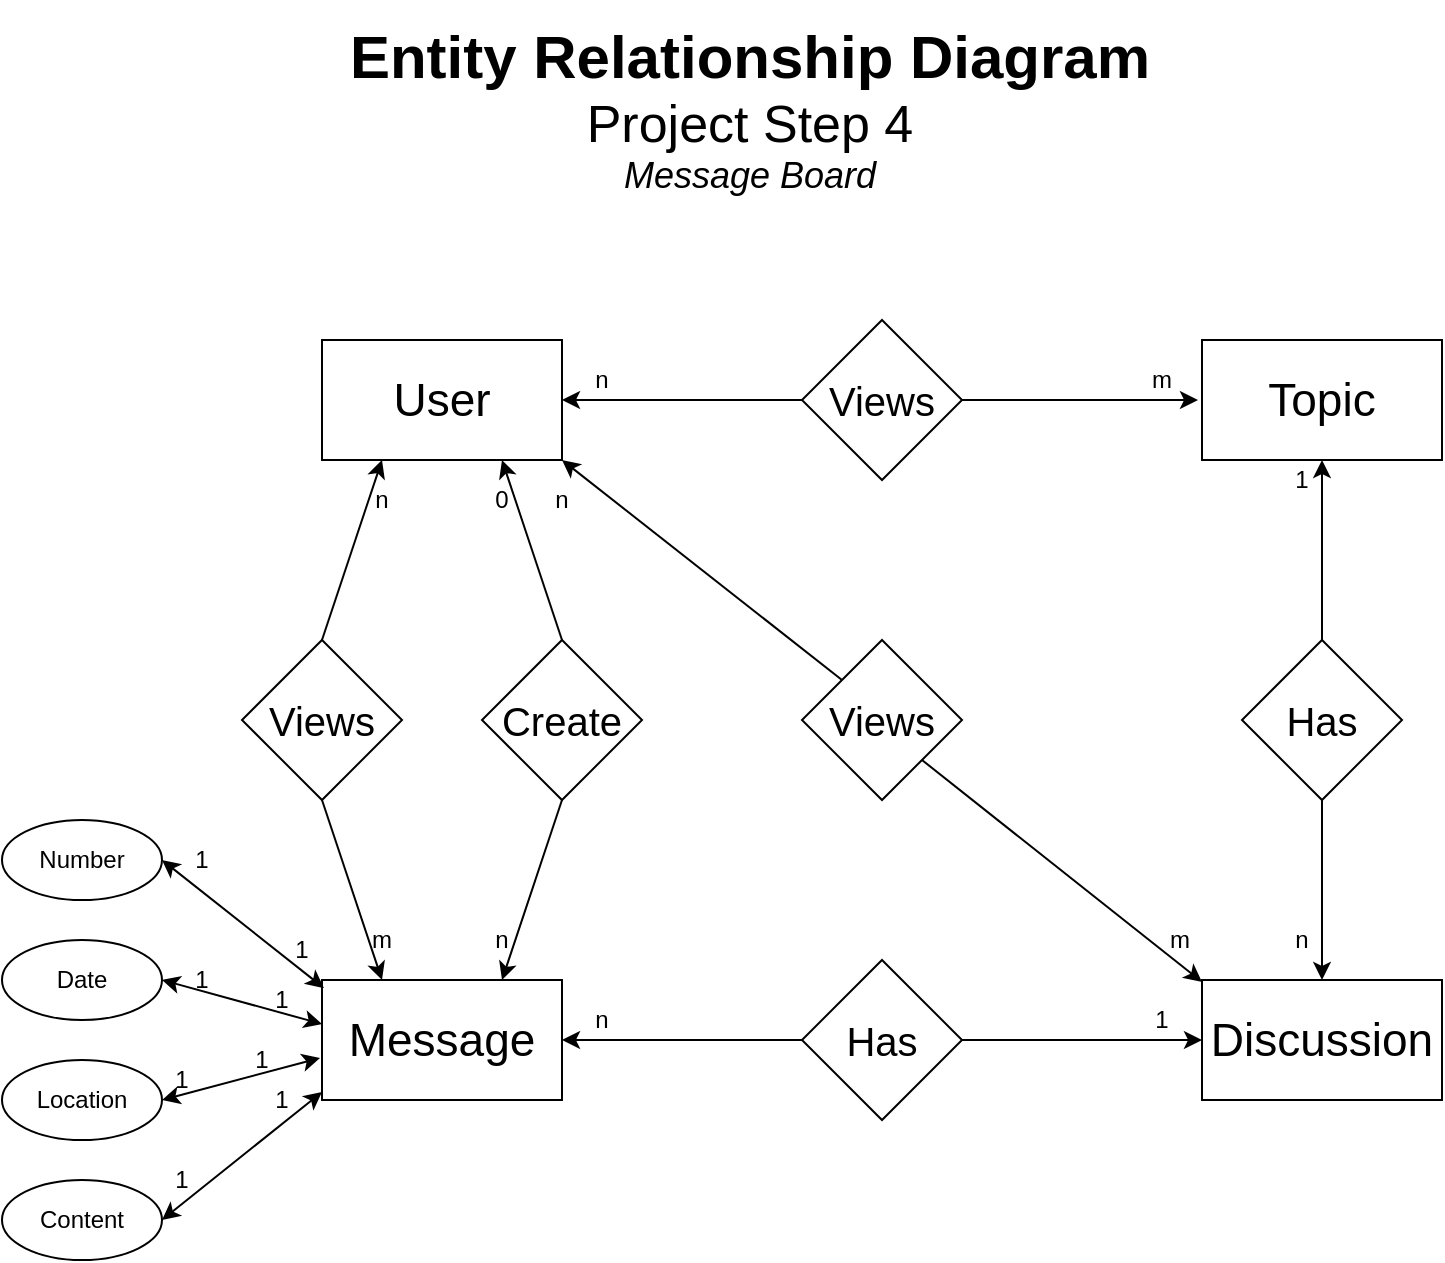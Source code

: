 <mxfile version="11.1.4" type="device"><diagram id="uGnAUmtcJhjnex1-p7mw" name="Page-1"><mxGraphModel dx="782" dy="691" grid="1" gridSize="10" guides="1" tooltips="1" connect="1" arrows="1" fold="1" page="1" pageScale="1" pageWidth="850" pageHeight="1100" math="0" shadow="0"><root><mxCell id="0"/><mxCell id="1" parent="0"/><mxCell id="e0EEGibvCU299Sg0ggyd-1" value="&lt;font style=&quot;font-size: 23px&quot;&gt;User&lt;/font&gt;" style="rounded=0;whiteSpace=wrap;html=1;" parent="1" vertex="1"><mxGeometry x="210" y="210" width="120" height="60" as="geometry"/></mxCell><mxCell id="e0EEGibvCU299Sg0ggyd-10" value="&lt;font style=&quot;font-size: 20px&quot;&gt;Create&lt;/font&gt;" style="rhombus;whiteSpace=wrap;html=1;" parent="1" vertex="1"><mxGeometry x="290" y="360" width="80" height="80" as="geometry"/></mxCell><mxCell id="e0EEGibvCU299Sg0ggyd-11" value="&lt;font style=&quot;font-size: 23px&quot;&gt;Message&lt;/font&gt;" style="rounded=0;whiteSpace=wrap;html=1;" parent="1" vertex="1"><mxGeometry x="210" y="530" width="120" height="60" as="geometry"/></mxCell><mxCell id="e0EEGibvCU299Sg0ggyd-12" value="&lt;font style=&quot;font-size: 23px&quot;&gt;Topic&lt;/font&gt;" style="rounded=0;whiteSpace=wrap;html=1;" parent="1" vertex="1"><mxGeometry x="650" y="210" width="120" height="60" as="geometry"/></mxCell><mxCell id="e0EEGibvCU299Sg0ggyd-13" value="&lt;font style=&quot;font-size: 20px&quot;&gt;Views&lt;/font&gt;" style="rhombus;whiteSpace=wrap;html=1;" parent="1" vertex="1"><mxGeometry x="450" y="360" width="80" height="80" as="geometry"/></mxCell><mxCell id="e0EEGibvCU299Sg0ggyd-14" value="&lt;font style=&quot;font-size: 20px&quot;&gt;Views&lt;/font&gt;" style="rhombus;whiteSpace=wrap;html=1;" parent="1" vertex="1"><mxGeometry x="450" y="200" width="80" height="80" as="geometry"/></mxCell><mxCell id="e0EEGibvCU299Sg0ggyd-26" value="" style="endArrow=classic;html=1;entryX=0.75;entryY=1;entryDx=0;entryDy=0;exitX=0.5;exitY=0;exitDx=0;exitDy=0;" parent="1" source="e0EEGibvCU299Sg0ggyd-10" target="e0EEGibvCU299Sg0ggyd-1" edge="1"><mxGeometry width="50" height="50" relative="1" as="geometry"><mxPoint x="210" y="670" as="sourcePoint"/><mxPoint x="260" y="620" as="targetPoint"/></mxGeometry></mxCell><mxCell id="e0EEGibvCU299Sg0ggyd-28" value="" style="endArrow=classic;html=1;entryX=0.75;entryY=0;entryDx=0;entryDy=0;exitX=0.5;exitY=1;exitDx=0;exitDy=0;" parent="1" source="e0EEGibvCU299Sg0ggyd-10" target="e0EEGibvCU299Sg0ggyd-11" edge="1"><mxGeometry width="50" height="50" relative="1" as="geometry"><mxPoint x="290" y="380" as="sourcePoint"/><mxPoint x="290" y="290" as="targetPoint"/></mxGeometry></mxCell><mxCell id="e0EEGibvCU299Sg0ggyd-29" value="" style="endArrow=classic;html=1;entryX=0.75;entryY=0;entryDx=0;entryDy=0;exitX=0.5;exitY=0;exitDx=0;exitDy=0;" parent="1" edge="1" target="e0EEGibvCU299Sg0ggyd-64" source="e0EEGibvCU299Sg0ggyd-37"><mxGeometry width="50" height="50" relative="1" as="geometry"><mxPoint x="640" y="330" as="sourcePoint"/><mxPoint x="710" y="360" as="targetPoint"/></mxGeometry></mxCell><mxCell id="e0EEGibvCU299Sg0ggyd-32" value="" style="endArrow=classic;html=1;exitX=0;exitY=0.5;exitDx=0;exitDy=0;entryX=1;entryY=0.5;entryDx=0;entryDy=0;" parent="1" source="e0EEGibvCU299Sg0ggyd-14" target="e0EEGibvCU299Sg0ggyd-1" edge="1"><mxGeometry width="50" height="50" relative="1" as="geometry"><mxPoint x="390" y="450" as="sourcePoint"/><mxPoint x="340" y="250" as="targetPoint"/></mxGeometry></mxCell><mxCell id="e0EEGibvCU299Sg0ggyd-33" value="" style="endArrow=classic;html=1;exitX=1;exitY=0.5;exitDx=0;exitDy=0;" parent="1" source="e0EEGibvCU299Sg0ggyd-14" edge="1"><mxGeometry width="50" height="50" relative="1" as="geometry"><mxPoint x="210" y="670" as="sourcePoint"/><mxPoint x="648" y="240" as="targetPoint"/></mxGeometry></mxCell><mxCell id="e0EEGibvCU299Sg0ggyd-35" value="" style="endArrow=classic;html=1;exitX=0.5;exitY=1;exitDx=0;exitDy=0;" parent="1" source="e0EEGibvCU299Sg0ggyd-37" target="e0EEGibvCU299Sg0ggyd-38" edge="1"><mxGeometry width="50" height="50" relative="1" as="geometry"><mxPoint x="640" y="470" as="sourcePoint"/><mxPoint x="630" y="460" as="targetPoint"/></mxGeometry></mxCell><mxCell id="e0EEGibvCU299Sg0ggyd-36" value="&lt;font style=&quot;font-size: 20px&quot;&gt;Has&lt;/font&gt;" style="rhombus;whiteSpace=wrap;html=1;" parent="1" vertex="1"><mxGeometry x="450" y="520" width="80" height="80" as="geometry"/></mxCell><mxCell id="e0EEGibvCU299Sg0ggyd-37" value="&lt;font style=&quot;font-size: 20px&quot;&gt;Has&lt;/font&gt;" style="rhombus;whiteSpace=wrap;html=1;" parent="1" vertex="1"><mxGeometry x="670" y="360" width="80" height="80" as="geometry"/></mxCell><mxCell id="e0EEGibvCU299Sg0ggyd-38" value="&lt;font style=&quot;font-size: 23px&quot;&gt;Discussion&lt;/font&gt;" style="rounded=0;whiteSpace=wrap;html=1;" parent="1" vertex="1"><mxGeometry x="650" y="530" width="120" height="60" as="geometry"/></mxCell><mxCell id="e0EEGibvCU299Sg0ggyd-43" value="" style="endArrow=classic;html=1;entryX=0;entryY=0.5;entryDx=0;entryDy=0;exitX=1;exitY=0.5;exitDx=0;exitDy=0;" parent="1" source="e0EEGibvCU299Sg0ggyd-36" target="e0EEGibvCU299Sg0ggyd-38" edge="1"><mxGeometry width="50" height="50" relative="1" as="geometry"><mxPoint x="310" y="830" as="sourcePoint"/><mxPoint x="260" y="770" as="targetPoint"/></mxGeometry></mxCell><mxCell id="e0EEGibvCU299Sg0ggyd-45" value="" style="endArrow=classic;html=1;exitX=0;exitY=0.5;exitDx=0;exitDy=0;entryX=1;entryY=0.5;entryDx=0;entryDy=0;" parent="1" source="e0EEGibvCU299Sg0ggyd-36" edge="1" target="e0EEGibvCU299Sg0ggyd-11"><mxGeometry width="50" height="50" relative="1" as="geometry"><mxPoint x="220" y="640" as="sourcePoint"/><mxPoint x="270" y="590" as="targetPoint"/></mxGeometry></mxCell><mxCell id="e0EEGibvCU299Sg0ggyd-46" value="" style="endArrow=classic;html=1;exitX=0;exitY=0;exitDx=0;exitDy=0;" parent="1" source="e0EEGibvCU299Sg0ggyd-13" edge="1"><mxGeometry width="50" height="50" relative="1" as="geometry"><mxPoint x="360" y="440" as="sourcePoint"/><mxPoint x="330" y="270" as="targetPoint"/></mxGeometry></mxCell><mxCell id="e0EEGibvCU299Sg0ggyd-47" value="" style="endArrow=classic;html=1;exitX=1;exitY=1;exitDx=0;exitDy=0;" parent="1" source="e0EEGibvCU299Sg0ggyd-13" edge="1"><mxGeometry width="50" height="50" relative="1" as="geometry"><mxPoint x="490" y="650" as="sourcePoint"/><mxPoint x="650" y="531" as="targetPoint"/></mxGeometry></mxCell><mxCell id="e0EEGibvCU299Sg0ggyd-48" value="&lt;font style=&quot;font-size: 20px&quot;&gt;Views&lt;/font&gt;" style="rhombus;whiteSpace=wrap;html=1;" parent="1" vertex="1"><mxGeometry x="170" y="360" width="80" height="80" as="geometry"/></mxCell><mxCell id="e0EEGibvCU299Sg0ggyd-49" value="" style="endArrow=classic;html=1;exitX=0.5;exitY=0;exitDx=0;exitDy=0;entryX=0.25;entryY=1;entryDx=0;entryDy=0;" parent="1" source="e0EEGibvCU299Sg0ggyd-48" edge="1" target="e0EEGibvCU299Sg0ggyd-1"><mxGeometry width="50" height="50" relative="1" as="geometry"><mxPoint x="220" y="350" as="sourcePoint"/><mxPoint x="270" y="270" as="targetPoint"/></mxGeometry></mxCell><mxCell id="e0EEGibvCU299Sg0ggyd-50" value="" style="endArrow=classic;html=1;entryX=0.25;entryY=0;entryDx=0;entryDy=0;exitX=0.5;exitY=1;exitDx=0;exitDy=0;" parent="1" source="e0EEGibvCU299Sg0ggyd-48" target="e0EEGibvCU299Sg0ggyd-11" edge="1"><mxGeometry width="50" height="50" relative="1" as="geometry"><mxPoint x="210" y="520" as="sourcePoint"/><mxPoint x="260" y="470" as="targetPoint"/></mxGeometry></mxCell><mxCell id="e0EEGibvCU299Sg0ggyd-51" value="Date" style="ellipse;whiteSpace=wrap;html=1;" parent="1" vertex="1"><mxGeometry x="50" y="510" width="80" height="40" as="geometry"/></mxCell><mxCell id="e0EEGibvCU299Sg0ggyd-52" value="Location" style="ellipse;whiteSpace=wrap;html=1;" parent="1" vertex="1"><mxGeometry x="50" y="570" width="80" height="40" as="geometry"/></mxCell><mxCell id="e0EEGibvCU299Sg0ggyd-53" value="Number" style="ellipse;whiteSpace=wrap;html=1;" parent="1" vertex="1"><mxGeometry x="50" y="450" width="80" height="40" as="geometry"/></mxCell><mxCell id="e0EEGibvCU299Sg0ggyd-54" value="Content" style="ellipse;whiteSpace=wrap;html=1;" parent="1" vertex="1"><mxGeometry x="50" y="630" width="80" height="40" as="geometry"/></mxCell><mxCell id="e0EEGibvCU299Sg0ggyd-55" value="" style="endArrow=classic;startArrow=classic;html=1;entryX=0.008;entryY=0.067;entryDx=0;entryDy=0;entryPerimeter=0;exitX=1;exitY=0.5;exitDx=0;exitDy=0;" parent="1" source="e0EEGibvCU299Sg0ggyd-53" target="e0EEGibvCU299Sg0ggyd-11" edge="1"><mxGeometry width="50" height="50" relative="1" as="geometry"><mxPoint x="140" y="580" as="sourcePoint"/><mxPoint x="190" y="530" as="targetPoint"/></mxGeometry></mxCell><mxCell id="e0EEGibvCU299Sg0ggyd-56" value="" style="endArrow=classic;startArrow=classic;html=1;exitX=1;exitY=0.5;exitDx=0;exitDy=0;entryX=0;entryY=0.367;entryDx=0;entryDy=0;entryPerimeter=0;" parent="1" source="e0EEGibvCU299Sg0ggyd-51" target="e0EEGibvCU299Sg0ggyd-11" edge="1"><mxGeometry width="50" height="50" relative="1" as="geometry"><mxPoint x="160" y="600" as="sourcePoint"/><mxPoint x="210" y="550" as="targetPoint"/></mxGeometry></mxCell><mxCell id="e0EEGibvCU299Sg0ggyd-57" value="" style="endArrow=classic;startArrow=classic;html=1;exitX=1;exitY=0.5;exitDx=0;exitDy=0;entryX=0;entryY=0.933;entryDx=0;entryDy=0;entryPerimeter=0;" parent="1" source="e0EEGibvCU299Sg0ggyd-54" target="e0EEGibvCU299Sg0ggyd-11" edge="1"><mxGeometry width="50" height="50" relative="1" as="geometry"><mxPoint x="120" y="670" as="sourcePoint"/><mxPoint x="170" y="620" as="targetPoint"/></mxGeometry></mxCell><mxCell id="e0EEGibvCU299Sg0ggyd-58" value="" style="endArrow=classic;startArrow=classic;html=1;exitX=1;exitY=0.5;exitDx=0;exitDy=0;entryX=-0.008;entryY=0.65;entryDx=0;entryDy=0;entryPerimeter=0;" parent="1" source="e0EEGibvCU299Sg0ggyd-52" target="e0EEGibvCU299Sg0ggyd-11" edge="1"><mxGeometry width="50" height="50" relative="1" as="geometry"><mxPoint x="130" y="610" as="sourcePoint"/><mxPoint x="180" y="560" as="targetPoint"/></mxGeometry></mxCell><mxCell id="e0EEGibvCU299Sg0ggyd-64" value="1" style="text;html=1;strokeColor=none;fillColor=none;align=center;verticalAlign=middle;whiteSpace=wrap;rounded=0;" parent="1" vertex="1"><mxGeometry x="680" y="270" width="40" height="20" as="geometry"/></mxCell><mxCell id="e0EEGibvCU299Sg0ggyd-66" value="n" style="text;html=1;strokeColor=none;fillColor=none;align=center;verticalAlign=middle;whiteSpace=wrap;rounded=0;" parent="1" vertex="1"><mxGeometry x="680" y="500" width="40" height="20" as="geometry"/></mxCell><mxCell id="e0EEGibvCU299Sg0ggyd-67" value="n" style="text;html=1;strokeColor=none;fillColor=none;align=center;verticalAlign=middle;whiteSpace=wrap;rounded=0;" parent="1" vertex="1"><mxGeometry x="330" y="540" width="40" height="20" as="geometry"/></mxCell><mxCell id="e0EEGibvCU299Sg0ggyd-68" value="1" style="text;html=1;strokeColor=none;fillColor=none;align=center;verticalAlign=middle;whiteSpace=wrap;rounded=0;" parent="1" vertex="1"><mxGeometry x="610" y="540" width="40" height="20" as="geometry"/></mxCell><mxCell id="e0EEGibvCU299Sg0ggyd-69" value="m" style="text;html=1;strokeColor=none;fillColor=none;align=center;verticalAlign=middle;whiteSpace=wrap;rounded=0;" parent="1" vertex="1"><mxGeometry x="619" y="500" width="40" height="20" as="geometry"/></mxCell><mxCell id="e0EEGibvCU299Sg0ggyd-70" value="n" style="text;html=1;strokeColor=none;fillColor=none;align=center;verticalAlign=middle;whiteSpace=wrap;rounded=0;" parent="1" vertex="1"><mxGeometry x="330" y="220" width="40" height="20" as="geometry"/></mxCell><mxCell id="e0EEGibvCU299Sg0ggyd-71" value="m" style="text;html=1;strokeColor=none;fillColor=none;align=center;verticalAlign=middle;whiteSpace=wrap;rounded=0;" parent="1" vertex="1"><mxGeometry x="610" y="220" width="40" height="20" as="geometry"/></mxCell><mxCell id="e0EEGibvCU299Sg0ggyd-75" value="n" style="text;html=1;strokeColor=none;fillColor=none;align=center;verticalAlign=middle;whiteSpace=wrap;rounded=0;" parent="1" vertex="1"><mxGeometry x="310" y="280" width="40" height="20" as="geometry"/></mxCell><mxCell id="e0EEGibvCU299Sg0ggyd-76" value="n" style="text;html=1;strokeColor=none;fillColor=none;align=center;verticalAlign=middle;whiteSpace=wrap;rounded=0;" parent="1" vertex="1"><mxGeometry x="280" y="500" width="40" height="20" as="geometry"/></mxCell><mxCell id="e0EEGibvCU299Sg0ggyd-77" value="m" style="text;html=1;strokeColor=none;fillColor=none;align=center;verticalAlign=middle;whiteSpace=wrap;rounded=0;" parent="1" vertex="1"><mxGeometry x="220" y="500" width="40" height="20" as="geometry"/></mxCell><mxCell id="e0EEGibvCU299Sg0ggyd-78" value="n" style="text;html=1;strokeColor=none;fillColor=none;align=center;verticalAlign=middle;whiteSpace=wrap;rounded=0;" parent="1" vertex="1"><mxGeometry x="220" y="280" width="40" height="20" as="geometry"/></mxCell><mxCell id="e0EEGibvCU299Sg0ggyd-79" value="0" style="text;html=1;strokeColor=none;fillColor=none;align=center;verticalAlign=middle;whiteSpace=wrap;rounded=0;" parent="1" vertex="1"><mxGeometry x="280" y="280" width="40" height="20" as="geometry"/></mxCell><mxCell id="e0EEGibvCU299Sg0ggyd-80" value="1" style="text;html=1;strokeColor=none;fillColor=none;align=center;verticalAlign=middle;whiteSpace=wrap;rounded=0;" parent="1" vertex="1"><mxGeometry x="130" y="460" width="40" height="20" as="geometry"/></mxCell><mxCell id="e0EEGibvCU299Sg0ggyd-81" value="1" style="text;html=1;strokeColor=none;fillColor=none;align=center;verticalAlign=middle;whiteSpace=wrap;rounded=0;" parent="1" vertex="1"><mxGeometry x="130" y="520" width="40" height="20" as="geometry"/></mxCell><mxCell id="e0EEGibvCU299Sg0ggyd-82" value="1" style="text;html=1;strokeColor=none;fillColor=none;align=center;verticalAlign=middle;whiteSpace=wrap;rounded=0;" parent="1" vertex="1"><mxGeometry x="180" y="505" width="40" height="20" as="geometry"/></mxCell><mxCell id="e0EEGibvCU299Sg0ggyd-84" value="1" style="text;html=1;strokeColor=none;fillColor=none;align=center;verticalAlign=middle;whiteSpace=wrap;rounded=0;" parent="1" vertex="1"><mxGeometry x="170" y="530" width="40" height="20" as="geometry"/></mxCell><mxCell id="e0EEGibvCU299Sg0ggyd-85" value="1" style="text;html=1;strokeColor=none;fillColor=none;align=center;verticalAlign=middle;whiteSpace=wrap;rounded=0;" parent="1" vertex="1"><mxGeometry x="120" y="620" width="40" height="20" as="geometry"/></mxCell><mxCell id="e0EEGibvCU299Sg0ggyd-86" value="1" style="text;html=1;strokeColor=none;fillColor=none;align=center;verticalAlign=middle;whiteSpace=wrap;rounded=0;" parent="1" vertex="1"><mxGeometry x="170" y="580" width="40" height="20" as="geometry"/></mxCell><mxCell id="e0EEGibvCU299Sg0ggyd-87" value="1" style="text;html=1;strokeColor=none;fillColor=none;align=center;verticalAlign=middle;whiteSpace=wrap;rounded=0;" parent="1" vertex="1"><mxGeometry x="120" y="570" width="40" height="20" as="geometry"/></mxCell><mxCell id="e0EEGibvCU299Sg0ggyd-88" value="1" style="text;html=1;strokeColor=none;fillColor=none;align=center;verticalAlign=middle;whiteSpace=wrap;rounded=0;" parent="1" vertex="1"><mxGeometry x="160" y="560" width="40" height="20" as="geometry"/></mxCell><mxCell id="e0EEGibvCU299Sg0ggyd-89" value="&lt;b style=&quot;font-size: 30px&quot;&gt;Entity Relationship Diagram&lt;br&gt;&lt;/b&gt;&lt;font style=&quot;font-size: 26px&quot;&gt;Project Step 4&lt;br&gt;&lt;/font&gt;&lt;i&gt;&lt;font style=&quot;font-size: 18px&quot;&gt;Message Board&lt;/font&gt;&lt;/i&gt;" style="text;html=1;strokeColor=none;fillColor=none;align=center;verticalAlign=middle;whiteSpace=wrap;rounded=0;" parent="1" vertex="1"><mxGeometry x="209" y="40" width="430" height="110" as="geometry"/></mxCell><mxCell id="5X_3eD6NcZn0xx5dsS-4-1" style="edgeStyle=orthogonalEdgeStyle;rounded=0;orthogonalLoop=1;jettySize=auto;html=1;exitX=0.5;exitY=1;exitDx=0;exitDy=0;" edge="1" parent="1" source="e0EEGibvCU299Sg0ggyd-12" target="e0EEGibvCU299Sg0ggyd-12"><mxGeometry relative="1" as="geometry"/></mxCell></root></mxGraphModel></diagram></mxfile>
